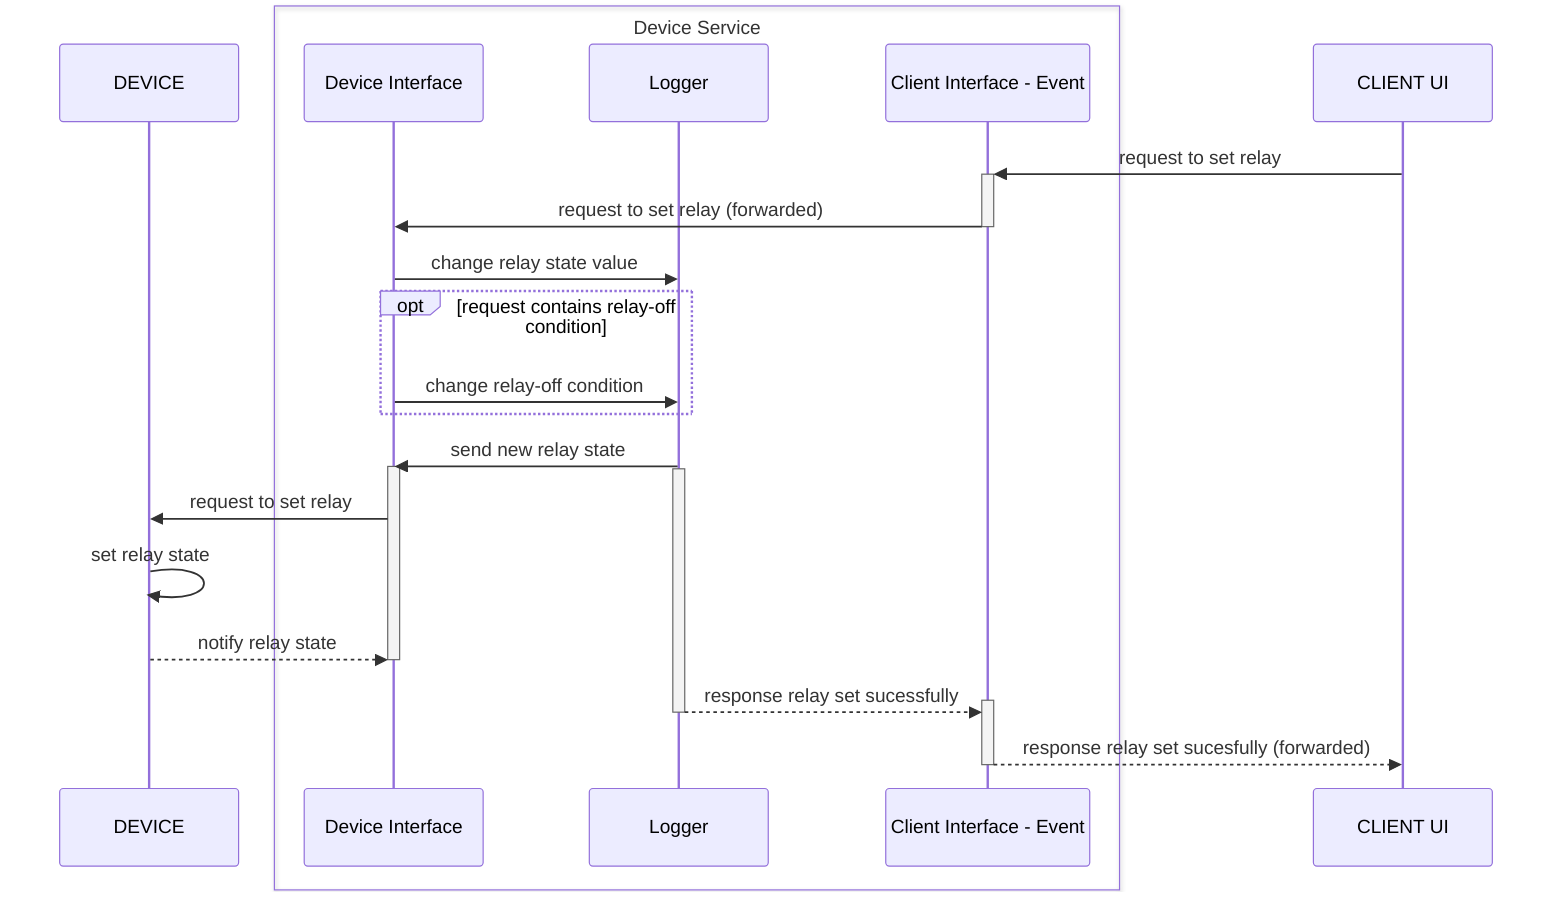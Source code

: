 sequenceDiagram
 
    participant device as DEVICE
    
    box Device Service
    participant idevice as Device Interface
    participant logger as Logger
      participant ilogi-event as Client Interface - Event
    end

    participant logi as CLIENT UI

  
  logi ->> +ilogi-event: request to set relay
  ilogi-event ->> -idevice: request to set relay (forwarded)
 
  idevice ->> logger: change relay state value
  
  opt request contains relay-off condition
  idevice ->> logger: change relay-off condition
  end


  logger ->> idevice: send new relay state
    activate idevice 
    activate logger
  idevice ->> device: request to set relay
  device ->> device : set relay state
  device -->> idevice: notify relay state
  deactivate idevice
  logger -->> +ilogi-event: response relay set sucessfully
  deactivate logger
  ilogi-event -->> -logi: response relay set sucesfully (forwarded)